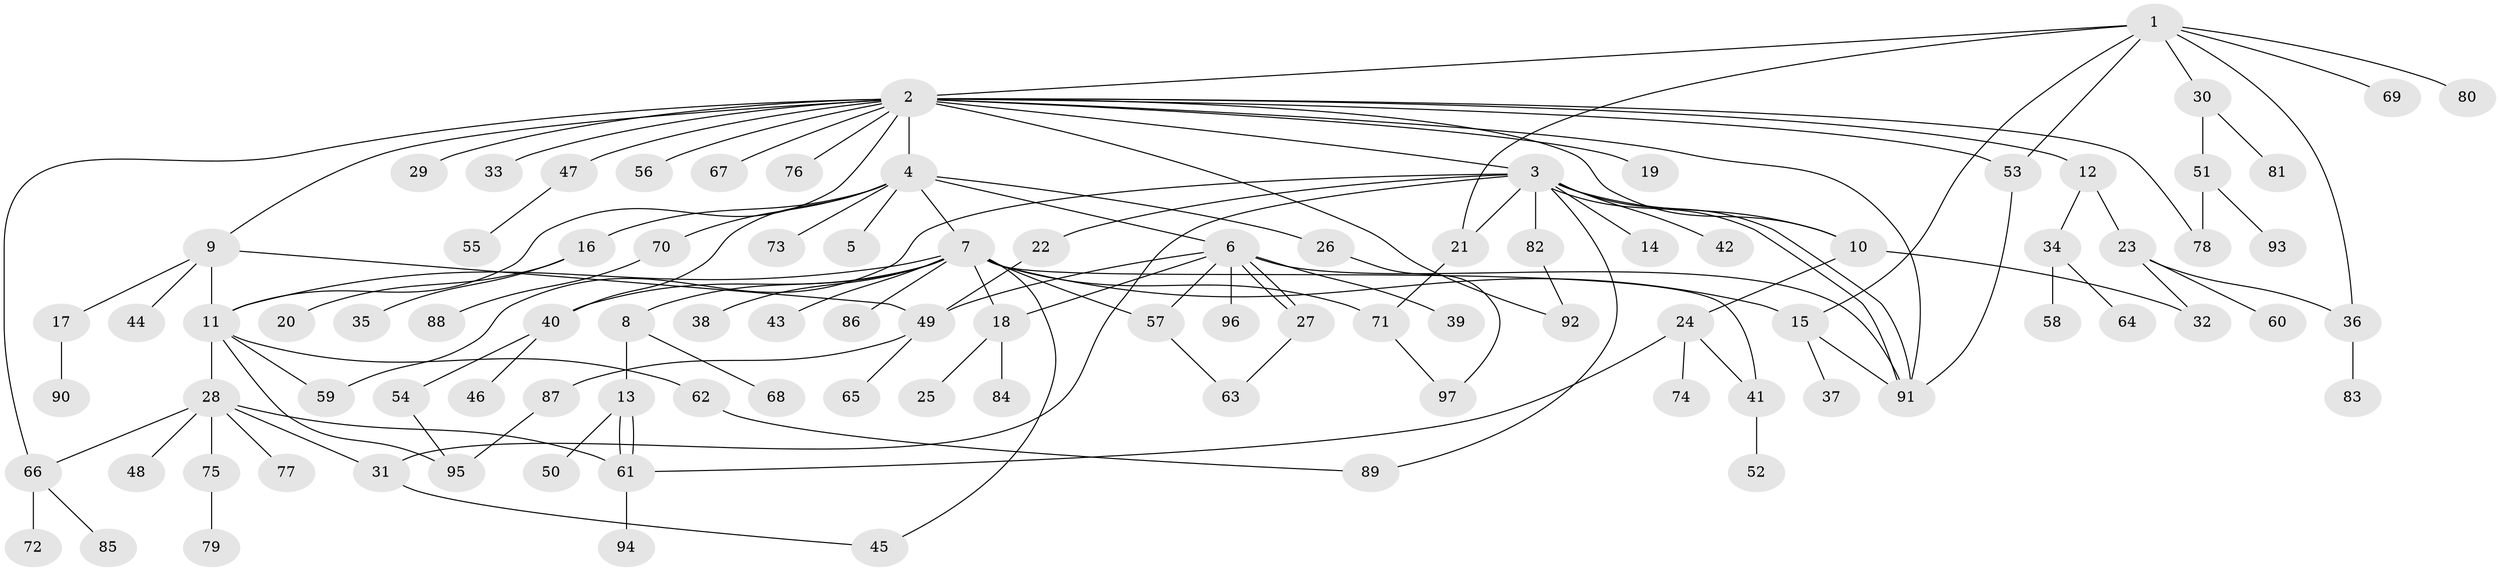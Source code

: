 // coarse degree distribution, {1: 0.6379310344827587, 7: 0.034482758620689655, 3: 0.017241379310344827, 16: 0.017241379310344827, 2: 0.1896551724137931, 5: 0.034482758620689655, 9: 0.034482758620689655, 12: 0.017241379310344827, 6: 0.017241379310344827}
// Generated by graph-tools (version 1.1) at 2025/50/03/04/25 21:50:28]
// undirected, 97 vertices, 131 edges
graph export_dot {
graph [start="1"]
  node [color=gray90,style=filled];
  1;
  2;
  3;
  4;
  5;
  6;
  7;
  8;
  9;
  10;
  11;
  12;
  13;
  14;
  15;
  16;
  17;
  18;
  19;
  20;
  21;
  22;
  23;
  24;
  25;
  26;
  27;
  28;
  29;
  30;
  31;
  32;
  33;
  34;
  35;
  36;
  37;
  38;
  39;
  40;
  41;
  42;
  43;
  44;
  45;
  46;
  47;
  48;
  49;
  50;
  51;
  52;
  53;
  54;
  55;
  56;
  57;
  58;
  59;
  60;
  61;
  62;
  63;
  64;
  65;
  66;
  67;
  68;
  69;
  70;
  71;
  72;
  73;
  74;
  75;
  76;
  77;
  78;
  79;
  80;
  81;
  82;
  83;
  84;
  85;
  86;
  87;
  88;
  89;
  90;
  91;
  92;
  93;
  94;
  95;
  96;
  97;
  1 -- 2;
  1 -- 15;
  1 -- 21;
  1 -- 30;
  1 -- 36;
  1 -- 53;
  1 -- 69;
  1 -- 80;
  2 -- 3;
  2 -- 4;
  2 -- 9;
  2 -- 10;
  2 -- 11;
  2 -- 12;
  2 -- 19;
  2 -- 29;
  2 -- 33;
  2 -- 47;
  2 -- 53;
  2 -- 56;
  2 -- 66;
  2 -- 67;
  2 -- 76;
  2 -- 78;
  2 -- 91;
  2 -- 92;
  3 -- 10;
  3 -- 14;
  3 -- 21;
  3 -- 22;
  3 -- 31;
  3 -- 42;
  3 -- 59;
  3 -- 82;
  3 -- 89;
  3 -- 91;
  3 -- 91;
  4 -- 5;
  4 -- 6;
  4 -- 7;
  4 -- 16;
  4 -- 26;
  4 -- 40;
  4 -- 70;
  4 -- 73;
  6 -- 18;
  6 -- 27;
  6 -- 27;
  6 -- 39;
  6 -- 49;
  6 -- 57;
  6 -- 91;
  6 -- 96;
  7 -- 8;
  7 -- 11;
  7 -- 15;
  7 -- 18;
  7 -- 38;
  7 -- 40;
  7 -- 41;
  7 -- 43;
  7 -- 45;
  7 -- 57;
  7 -- 71;
  7 -- 86;
  8 -- 13;
  8 -- 68;
  9 -- 11;
  9 -- 17;
  9 -- 44;
  9 -- 49;
  10 -- 24;
  10 -- 32;
  11 -- 28;
  11 -- 59;
  11 -- 62;
  11 -- 95;
  12 -- 23;
  12 -- 34;
  13 -- 50;
  13 -- 61;
  13 -- 61;
  15 -- 37;
  15 -- 91;
  16 -- 20;
  16 -- 35;
  17 -- 90;
  18 -- 25;
  18 -- 84;
  21 -- 71;
  22 -- 49;
  23 -- 32;
  23 -- 36;
  23 -- 60;
  24 -- 41;
  24 -- 61;
  24 -- 74;
  26 -- 97;
  27 -- 63;
  28 -- 31;
  28 -- 48;
  28 -- 61;
  28 -- 66;
  28 -- 75;
  28 -- 77;
  30 -- 51;
  30 -- 81;
  31 -- 45;
  34 -- 58;
  34 -- 64;
  36 -- 83;
  40 -- 46;
  40 -- 54;
  41 -- 52;
  47 -- 55;
  49 -- 65;
  49 -- 87;
  51 -- 78;
  51 -- 93;
  53 -- 91;
  54 -- 95;
  57 -- 63;
  61 -- 94;
  62 -- 89;
  66 -- 72;
  66 -- 85;
  70 -- 88;
  71 -- 97;
  75 -- 79;
  82 -- 92;
  87 -- 95;
}
